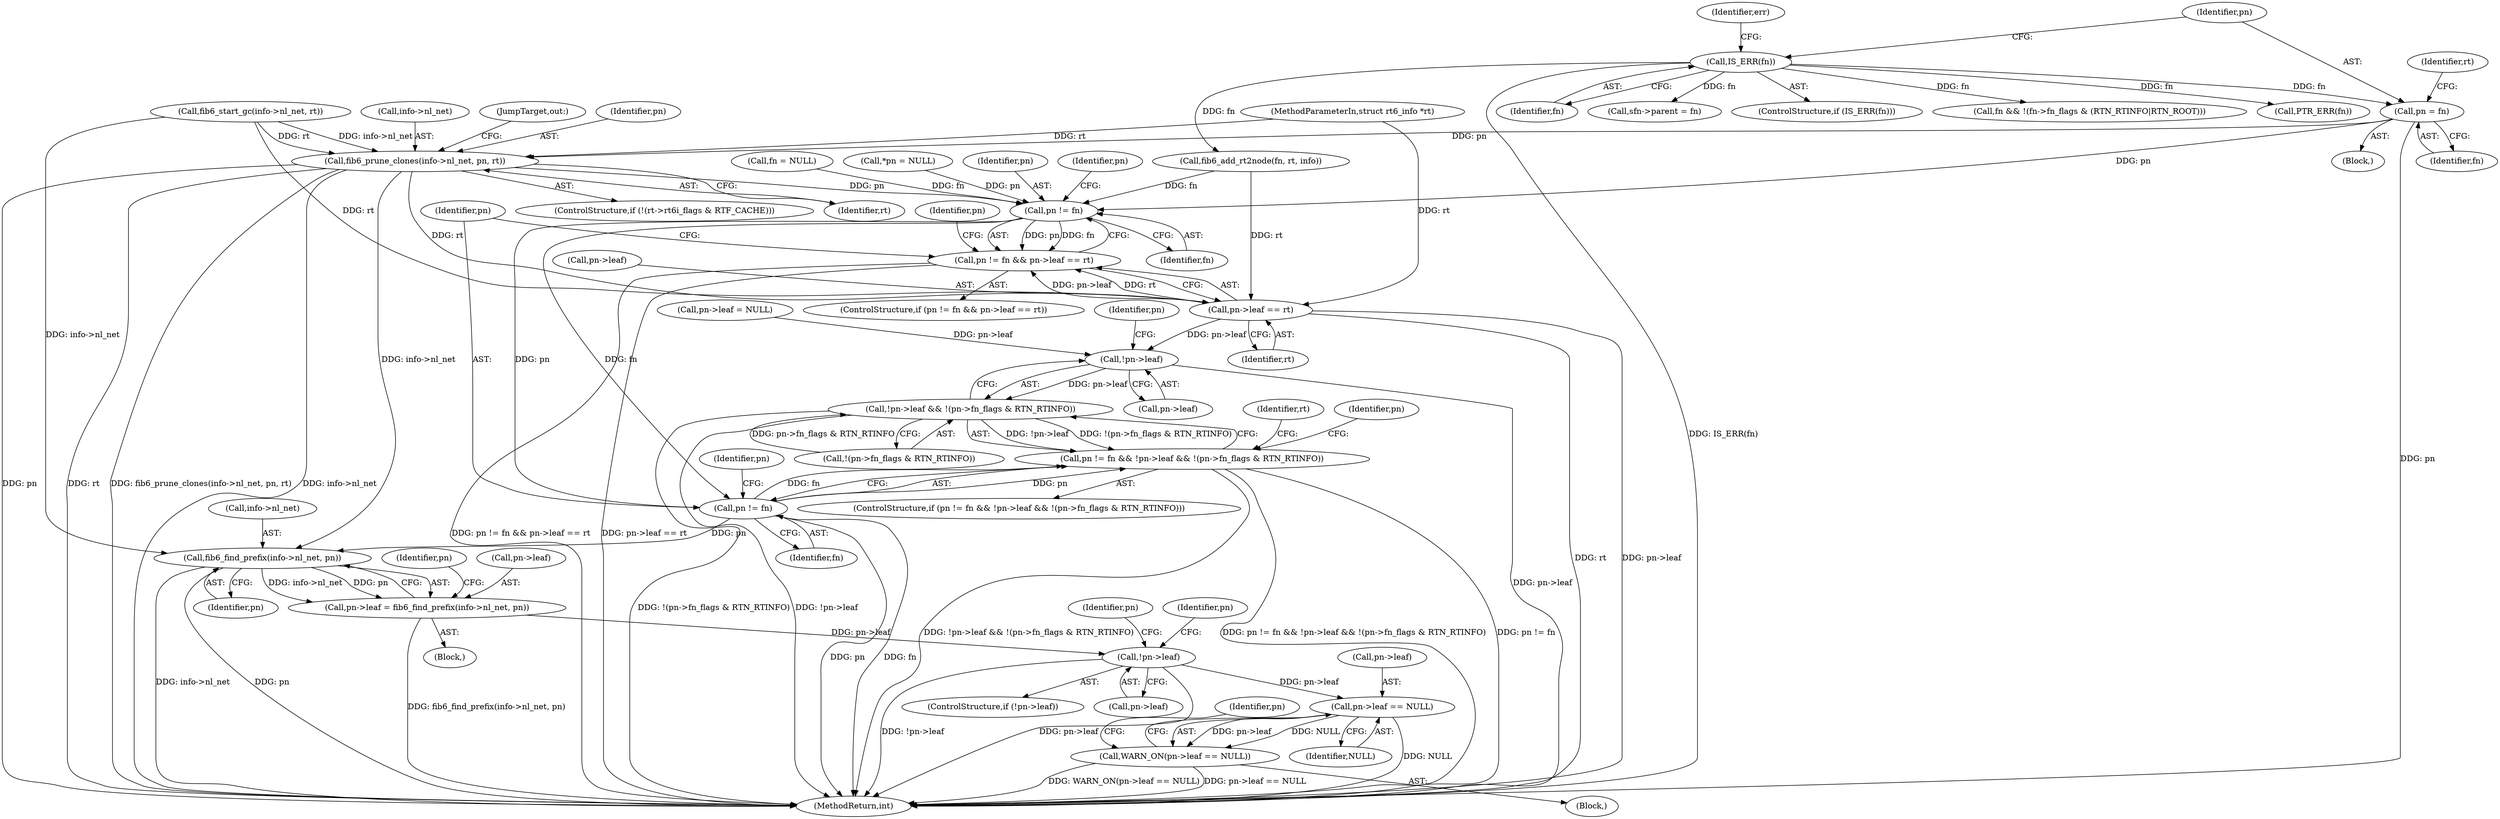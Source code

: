 digraph "0_linux_ae7b4e1f213aa659aedf9c6ecad0bf5f0476e1e2@pointer" {
"1000178" [label="(Call,pn = fn)"];
"1000167" [label="(Call,IS_ERR(fn))"];
"1000308" [label="(Call,fib6_prune_clones(info->nl_net, pn, rt))"];
"1000320" [label="(Call,pn != fn)"];
"1000319" [label="(Call,pn != fn && pn->leaf == rt)"];
"1000341" [label="(Call,pn != fn)"];
"1000340" [label="(Call,pn != fn && !pn->leaf && !(pn->fn_flags & RTN_RTINFO))"];
"1000360" [label="(Call,fib6_find_prefix(info->nl_net, pn))"];
"1000356" [label="(Call,pn->leaf = fib6_find_prefix(info->nl_net, pn))"];
"1000366" [label="(Call,!pn->leaf)"];
"1000372" [label="(Call,pn->leaf == NULL)"];
"1000371" [label="(Call,WARN_ON(pn->leaf == NULL))"];
"1000323" [label="(Call,pn->leaf == rt)"];
"1000345" [label="(Call,!pn->leaf)"];
"1000344" [label="(Call,!pn->leaf && !(pn->fn_flags & RTN_RTINFO))"];
"1000168" [label="(Identifier,fn)"];
"1000379" [label="(Identifier,pn)"];
"1000368" [label="(Identifier,pn)"];
"1000371" [label="(Call,WARN_ON(pn->leaf == NULL))"];
"1000372" [label="(Call,pn->leaf == NULL)"];
"1000246" [label="(Call,sfn->parent = fn)"];
"1000309" [label="(Call,info->nl_net)"];
"1000345" [label="(Call,!pn->leaf)"];
"1000321" [label="(Identifier,pn)"];
"1000340" [label="(Call,pn != fn && !pn->leaf && !(pn->fn_flags & RTN_RTINFO))"];
"1000318" [label="(ControlStructure,if (pn != fn && pn->leaf == rt))"];
"1000109" [label="(MethodParameterIn,struct rt6_info *rt)"];
"1000331" [label="(Identifier,pn)"];
"1000365" [label="(ControlStructure,if (!pn->leaf))"];
"1000426" [label="(MethodReturn,int)"];
"1000296" [label="(Call,fib6_start_gc(info->nl_net, rt))"];
"1000325" [label="(Identifier,pn)"];
"1000320" [label="(Call,pn != fn)"];
"1000179" [label="(Identifier,pn)"];
"1000344" [label="(Call,!pn->leaf && !(pn->fn_flags & RTN_RTINFO))"];
"1000361" [label="(Call,info->nl_net)"];
"1000342" [label="(Identifier,pn)"];
"1000301" [label="(ControlStructure,if (!(rt->rt6i_flags & RTF_CACHE)))"];
"1000322" [label="(Identifier,fn)"];
"1000364" [label="(Identifier,pn)"];
"1000174" [label="(Call,fn = NULL)"];
"1000367" [label="(Call,pn->leaf)"];
"1000398" [label="(Identifier,rt)"];
"1000360" [label="(Call,fib6_find_prefix(info->nl_net, pn))"];
"1000373" [label="(Call,pn->leaf)"];
"1000171" [label="(Identifier,err)"];
"1000166" [label="(ControlStructure,if (IS_ERR(fn)))"];
"1000346" [label="(Call,pn->leaf)"];
"1000323" [label="(Call,pn->leaf == rt)"];
"1000366" [label="(Call,!pn->leaf)"];
"1000357" [label="(Call,pn->leaf)"];
"1000355" [label="(Block,)"];
"1000178" [label="(Call,pn = fn)"];
"1000180" [label="(Identifier,fn)"];
"1000313" [label="(Identifier,rt)"];
"1000327" [label="(Identifier,rt)"];
"1000308" [label="(Call,fib6_prune_clones(info->nl_net, pn, rt))"];
"1000324" [label="(Call,pn->leaf)"];
"1000404" [label="(Call,fn && !(fn->fn_flags & (RTN_RTINFO|RTN_ROOT)))"];
"1000358" [label="(Identifier,pn)"];
"1000288" [label="(Call,fib6_add_rt2node(fn, rt, info))"];
"1000374" [label="(Identifier,pn)"];
"1000352" [label="(Identifier,pn)"];
"1000356" [label="(Call,pn->leaf = fib6_find_prefix(info->nl_net, pn))"];
"1000329" [label="(Call,pn->leaf = NULL)"];
"1000392" [label="(Identifier,pn)"];
"1000341" [label="(Call,pn != fn)"];
"1000319" [label="(Call,pn != fn && pn->leaf == rt)"];
"1000370" [label="(Block,)"];
"1000114" [label="(Call,*pn = NULL)"];
"1000343" [label="(Identifier,fn)"];
"1000347" [label="(Identifier,pn)"];
"1000184" [label="(Identifier,rt)"];
"1000376" [label="(Identifier,NULL)"];
"1000349" [label="(Call,!(pn->fn_flags & RTN_RTINFO))"];
"1000167" [label="(Call,IS_ERR(fn))"];
"1000314" [label="(JumpTarget,out:)"];
"1000111" [label="(Block,)"];
"1000312" [label="(Identifier,pn)"];
"1000172" [label="(Call,PTR_ERR(fn))"];
"1000339" [label="(ControlStructure,if (pn != fn && !pn->leaf && !(pn->fn_flags & RTN_RTINFO)))"];
"1000178" -> "1000111"  [label="AST: "];
"1000178" -> "1000180"  [label="CFG: "];
"1000179" -> "1000178"  [label="AST: "];
"1000180" -> "1000178"  [label="AST: "];
"1000184" -> "1000178"  [label="CFG: "];
"1000178" -> "1000426"  [label="DDG: pn"];
"1000167" -> "1000178"  [label="DDG: fn"];
"1000178" -> "1000308"  [label="DDG: pn"];
"1000178" -> "1000320"  [label="DDG: pn"];
"1000167" -> "1000166"  [label="AST: "];
"1000167" -> "1000168"  [label="CFG: "];
"1000168" -> "1000167"  [label="AST: "];
"1000171" -> "1000167"  [label="CFG: "];
"1000179" -> "1000167"  [label="CFG: "];
"1000167" -> "1000426"  [label="DDG: IS_ERR(fn)"];
"1000167" -> "1000172"  [label="DDG: fn"];
"1000167" -> "1000246"  [label="DDG: fn"];
"1000167" -> "1000288"  [label="DDG: fn"];
"1000167" -> "1000404"  [label="DDG: fn"];
"1000308" -> "1000301"  [label="AST: "];
"1000308" -> "1000313"  [label="CFG: "];
"1000309" -> "1000308"  [label="AST: "];
"1000312" -> "1000308"  [label="AST: "];
"1000313" -> "1000308"  [label="AST: "];
"1000314" -> "1000308"  [label="CFG: "];
"1000308" -> "1000426"  [label="DDG: info->nl_net"];
"1000308" -> "1000426"  [label="DDG: pn"];
"1000308" -> "1000426"  [label="DDG: rt"];
"1000308" -> "1000426"  [label="DDG: fib6_prune_clones(info->nl_net, pn, rt)"];
"1000296" -> "1000308"  [label="DDG: info->nl_net"];
"1000296" -> "1000308"  [label="DDG: rt"];
"1000109" -> "1000308"  [label="DDG: rt"];
"1000308" -> "1000320"  [label="DDG: pn"];
"1000308" -> "1000323"  [label="DDG: rt"];
"1000308" -> "1000360"  [label="DDG: info->nl_net"];
"1000320" -> "1000319"  [label="AST: "];
"1000320" -> "1000322"  [label="CFG: "];
"1000321" -> "1000320"  [label="AST: "];
"1000322" -> "1000320"  [label="AST: "];
"1000325" -> "1000320"  [label="CFG: "];
"1000319" -> "1000320"  [label="CFG: "];
"1000320" -> "1000319"  [label="DDG: pn"];
"1000320" -> "1000319"  [label="DDG: fn"];
"1000114" -> "1000320"  [label="DDG: pn"];
"1000288" -> "1000320"  [label="DDG: fn"];
"1000174" -> "1000320"  [label="DDG: fn"];
"1000320" -> "1000341"  [label="DDG: pn"];
"1000320" -> "1000341"  [label="DDG: fn"];
"1000319" -> "1000318"  [label="AST: "];
"1000319" -> "1000323"  [label="CFG: "];
"1000323" -> "1000319"  [label="AST: "];
"1000331" -> "1000319"  [label="CFG: "];
"1000342" -> "1000319"  [label="CFG: "];
"1000319" -> "1000426"  [label="DDG: pn != fn && pn->leaf == rt"];
"1000319" -> "1000426"  [label="DDG: pn->leaf == rt"];
"1000323" -> "1000319"  [label="DDG: pn->leaf"];
"1000323" -> "1000319"  [label="DDG: rt"];
"1000341" -> "1000340"  [label="AST: "];
"1000341" -> "1000343"  [label="CFG: "];
"1000342" -> "1000341"  [label="AST: "];
"1000343" -> "1000341"  [label="AST: "];
"1000347" -> "1000341"  [label="CFG: "];
"1000340" -> "1000341"  [label="CFG: "];
"1000341" -> "1000426"  [label="DDG: fn"];
"1000341" -> "1000426"  [label="DDG: pn"];
"1000341" -> "1000340"  [label="DDG: pn"];
"1000341" -> "1000340"  [label="DDG: fn"];
"1000341" -> "1000360"  [label="DDG: pn"];
"1000340" -> "1000339"  [label="AST: "];
"1000340" -> "1000344"  [label="CFG: "];
"1000344" -> "1000340"  [label="AST: "];
"1000358" -> "1000340"  [label="CFG: "];
"1000398" -> "1000340"  [label="CFG: "];
"1000340" -> "1000426"  [label="DDG: !pn->leaf && !(pn->fn_flags & RTN_RTINFO)"];
"1000340" -> "1000426"  [label="DDG: pn != fn && !pn->leaf && !(pn->fn_flags & RTN_RTINFO)"];
"1000340" -> "1000426"  [label="DDG: pn != fn"];
"1000344" -> "1000340"  [label="DDG: !pn->leaf"];
"1000344" -> "1000340"  [label="DDG: !(pn->fn_flags & RTN_RTINFO)"];
"1000360" -> "1000356"  [label="AST: "];
"1000360" -> "1000364"  [label="CFG: "];
"1000361" -> "1000360"  [label="AST: "];
"1000364" -> "1000360"  [label="AST: "];
"1000356" -> "1000360"  [label="CFG: "];
"1000360" -> "1000426"  [label="DDG: info->nl_net"];
"1000360" -> "1000426"  [label="DDG: pn"];
"1000360" -> "1000356"  [label="DDG: info->nl_net"];
"1000360" -> "1000356"  [label="DDG: pn"];
"1000296" -> "1000360"  [label="DDG: info->nl_net"];
"1000356" -> "1000355"  [label="AST: "];
"1000357" -> "1000356"  [label="AST: "];
"1000368" -> "1000356"  [label="CFG: "];
"1000356" -> "1000426"  [label="DDG: fib6_find_prefix(info->nl_net, pn)"];
"1000356" -> "1000366"  [label="DDG: pn->leaf"];
"1000366" -> "1000365"  [label="AST: "];
"1000366" -> "1000367"  [label="CFG: "];
"1000367" -> "1000366"  [label="AST: "];
"1000374" -> "1000366"  [label="CFG: "];
"1000392" -> "1000366"  [label="CFG: "];
"1000366" -> "1000426"  [label="DDG: pn->leaf"];
"1000366" -> "1000426"  [label="DDG: !pn->leaf"];
"1000366" -> "1000372"  [label="DDG: pn->leaf"];
"1000372" -> "1000371"  [label="AST: "];
"1000372" -> "1000376"  [label="CFG: "];
"1000373" -> "1000372"  [label="AST: "];
"1000376" -> "1000372"  [label="AST: "];
"1000371" -> "1000372"  [label="CFG: "];
"1000372" -> "1000426"  [label="DDG: NULL"];
"1000372" -> "1000371"  [label="DDG: pn->leaf"];
"1000372" -> "1000371"  [label="DDG: NULL"];
"1000371" -> "1000370"  [label="AST: "];
"1000379" -> "1000371"  [label="CFG: "];
"1000371" -> "1000426"  [label="DDG: pn->leaf == NULL"];
"1000371" -> "1000426"  [label="DDG: WARN_ON(pn->leaf == NULL)"];
"1000323" -> "1000327"  [label="CFG: "];
"1000324" -> "1000323"  [label="AST: "];
"1000327" -> "1000323"  [label="AST: "];
"1000323" -> "1000426"  [label="DDG: pn->leaf"];
"1000323" -> "1000426"  [label="DDG: rt"];
"1000288" -> "1000323"  [label="DDG: rt"];
"1000296" -> "1000323"  [label="DDG: rt"];
"1000109" -> "1000323"  [label="DDG: rt"];
"1000323" -> "1000345"  [label="DDG: pn->leaf"];
"1000345" -> "1000344"  [label="AST: "];
"1000345" -> "1000346"  [label="CFG: "];
"1000346" -> "1000345"  [label="AST: "];
"1000352" -> "1000345"  [label="CFG: "];
"1000344" -> "1000345"  [label="CFG: "];
"1000345" -> "1000426"  [label="DDG: pn->leaf"];
"1000345" -> "1000344"  [label="DDG: pn->leaf"];
"1000329" -> "1000345"  [label="DDG: pn->leaf"];
"1000344" -> "1000349"  [label="CFG: "];
"1000349" -> "1000344"  [label="AST: "];
"1000344" -> "1000426"  [label="DDG: !(pn->fn_flags & RTN_RTINFO)"];
"1000344" -> "1000426"  [label="DDG: !pn->leaf"];
"1000349" -> "1000344"  [label="DDG: pn->fn_flags & RTN_RTINFO"];
}

